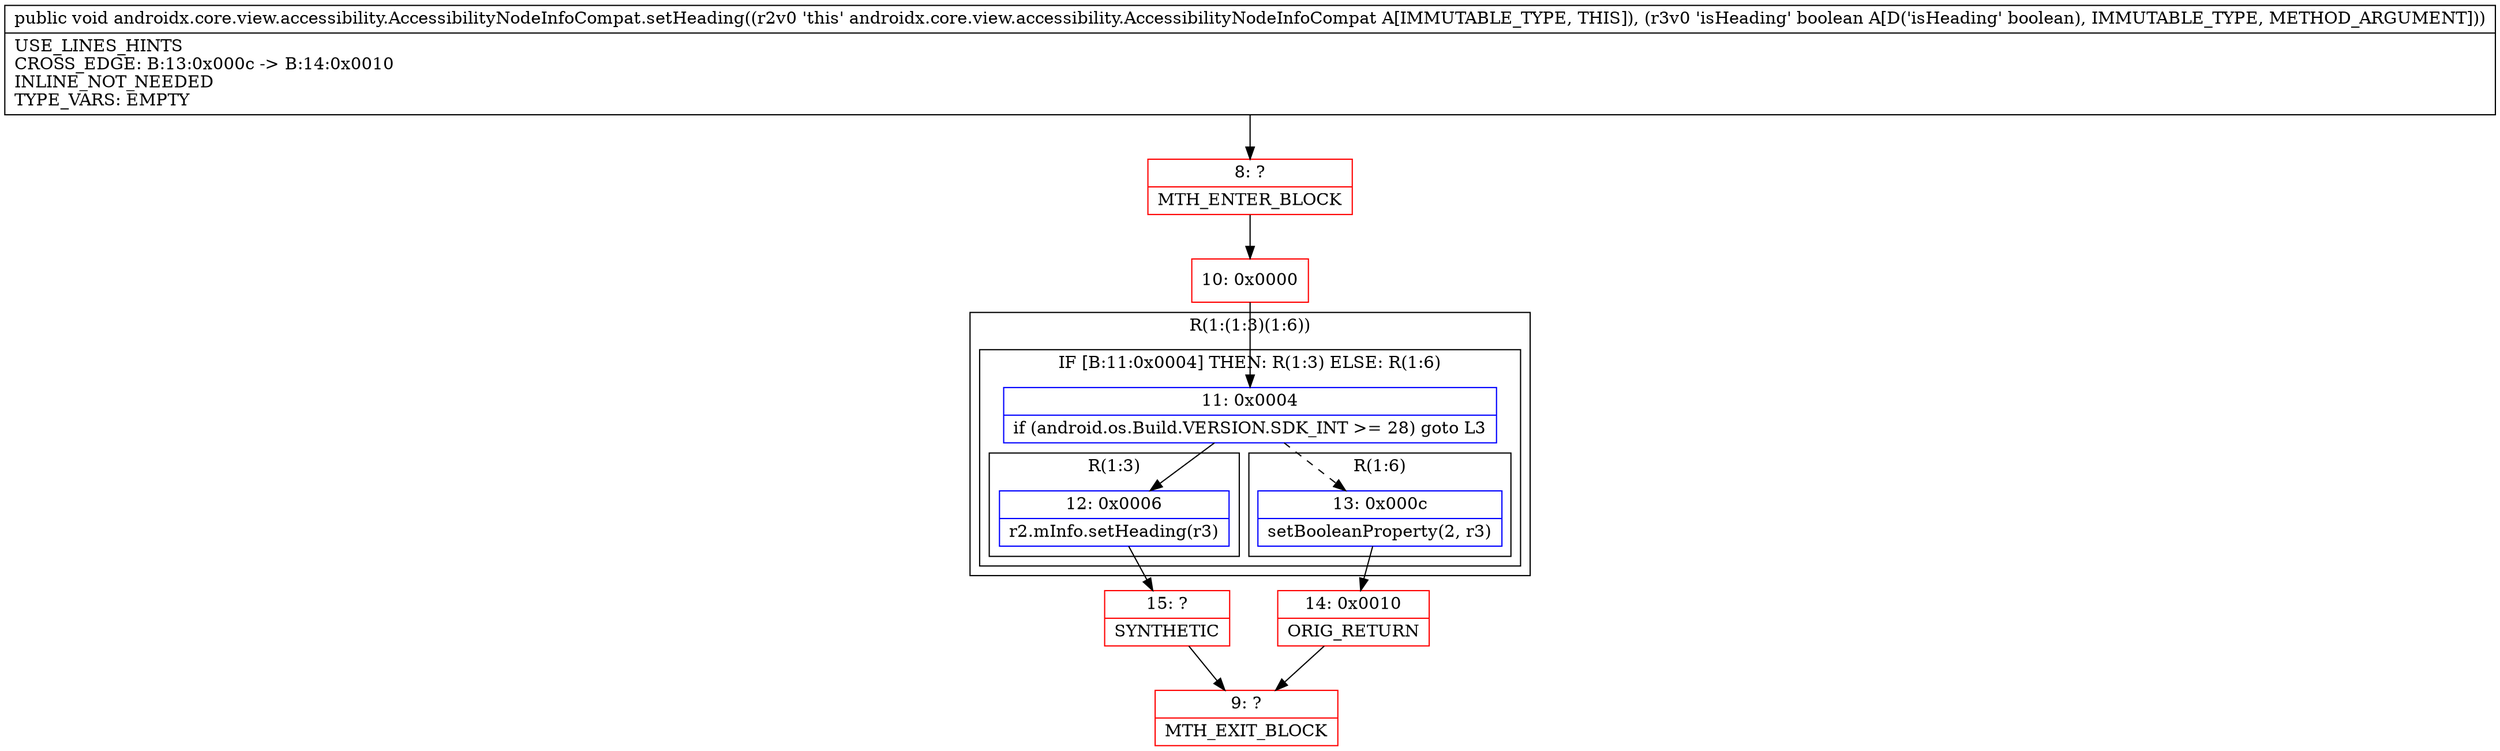 digraph "CFG forandroidx.core.view.accessibility.AccessibilityNodeInfoCompat.setHeading(Z)V" {
subgraph cluster_Region_2079534539 {
label = "R(1:(1:3)(1:6))";
node [shape=record,color=blue];
subgraph cluster_IfRegion_88954158 {
label = "IF [B:11:0x0004] THEN: R(1:3) ELSE: R(1:6)";
node [shape=record,color=blue];
Node_11 [shape=record,label="{11\:\ 0x0004|if (android.os.Build.VERSION.SDK_INT \>= 28) goto L3\l}"];
subgraph cluster_Region_21090242 {
label = "R(1:3)";
node [shape=record,color=blue];
Node_12 [shape=record,label="{12\:\ 0x0006|r2.mInfo.setHeading(r3)\l}"];
}
subgraph cluster_Region_343635445 {
label = "R(1:6)";
node [shape=record,color=blue];
Node_13 [shape=record,label="{13\:\ 0x000c|setBooleanProperty(2, r3)\l}"];
}
}
}
Node_8 [shape=record,color=red,label="{8\:\ ?|MTH_ENTER_BLOCK\l}"];
Node_10 [shape=record,color=red,label="{10\:\ 0x0000}"];
Node_15 [shape=record,color=red,label="{15\:\ ?|SYNTHETIC\l}"];
Node_9 [shape=record,color=red,label="{9\:\ ?|MTH_EXIT_BLOCK\l}"];
Node_14 [shape=record,color=red,label="{14\:\ 0x0010|ORIG_RETURN\l}"];
MethodNode[shape=record,label="{public void androidx.core.view.accessibility.AccessibilityNodeInfoCompat.setHeading((r2v0 'this' androidx.core.view.accessibility.AccessibilityNodeInfoCompat A[IMMUTABLE_TYPE, THIS]), (r3v0 'isHeading' boolean A[D('isHeading' boolean), IMMUTABLE_TYPE, METHOD_ARGUMENT]))  | USE_LINES_HINTS\lCROSS_EDGE: B:13:0x000c \-\> B:14:0x0010\lINLINE_NOT_NEEDED\lTYPE_VARS: EMPTY\l}"];
MethodNode -> Node_8;Node_11 -> Node_12;
Node_11 -> Node_13[style=dashed];
Node_12 -> Node_15;
Node_13 -> Node_14;
Node_8 -> Node_10;
Node_10 -> Node_11;
Node_15 -> Node_9;
Node_14 -> Node_9;
}

